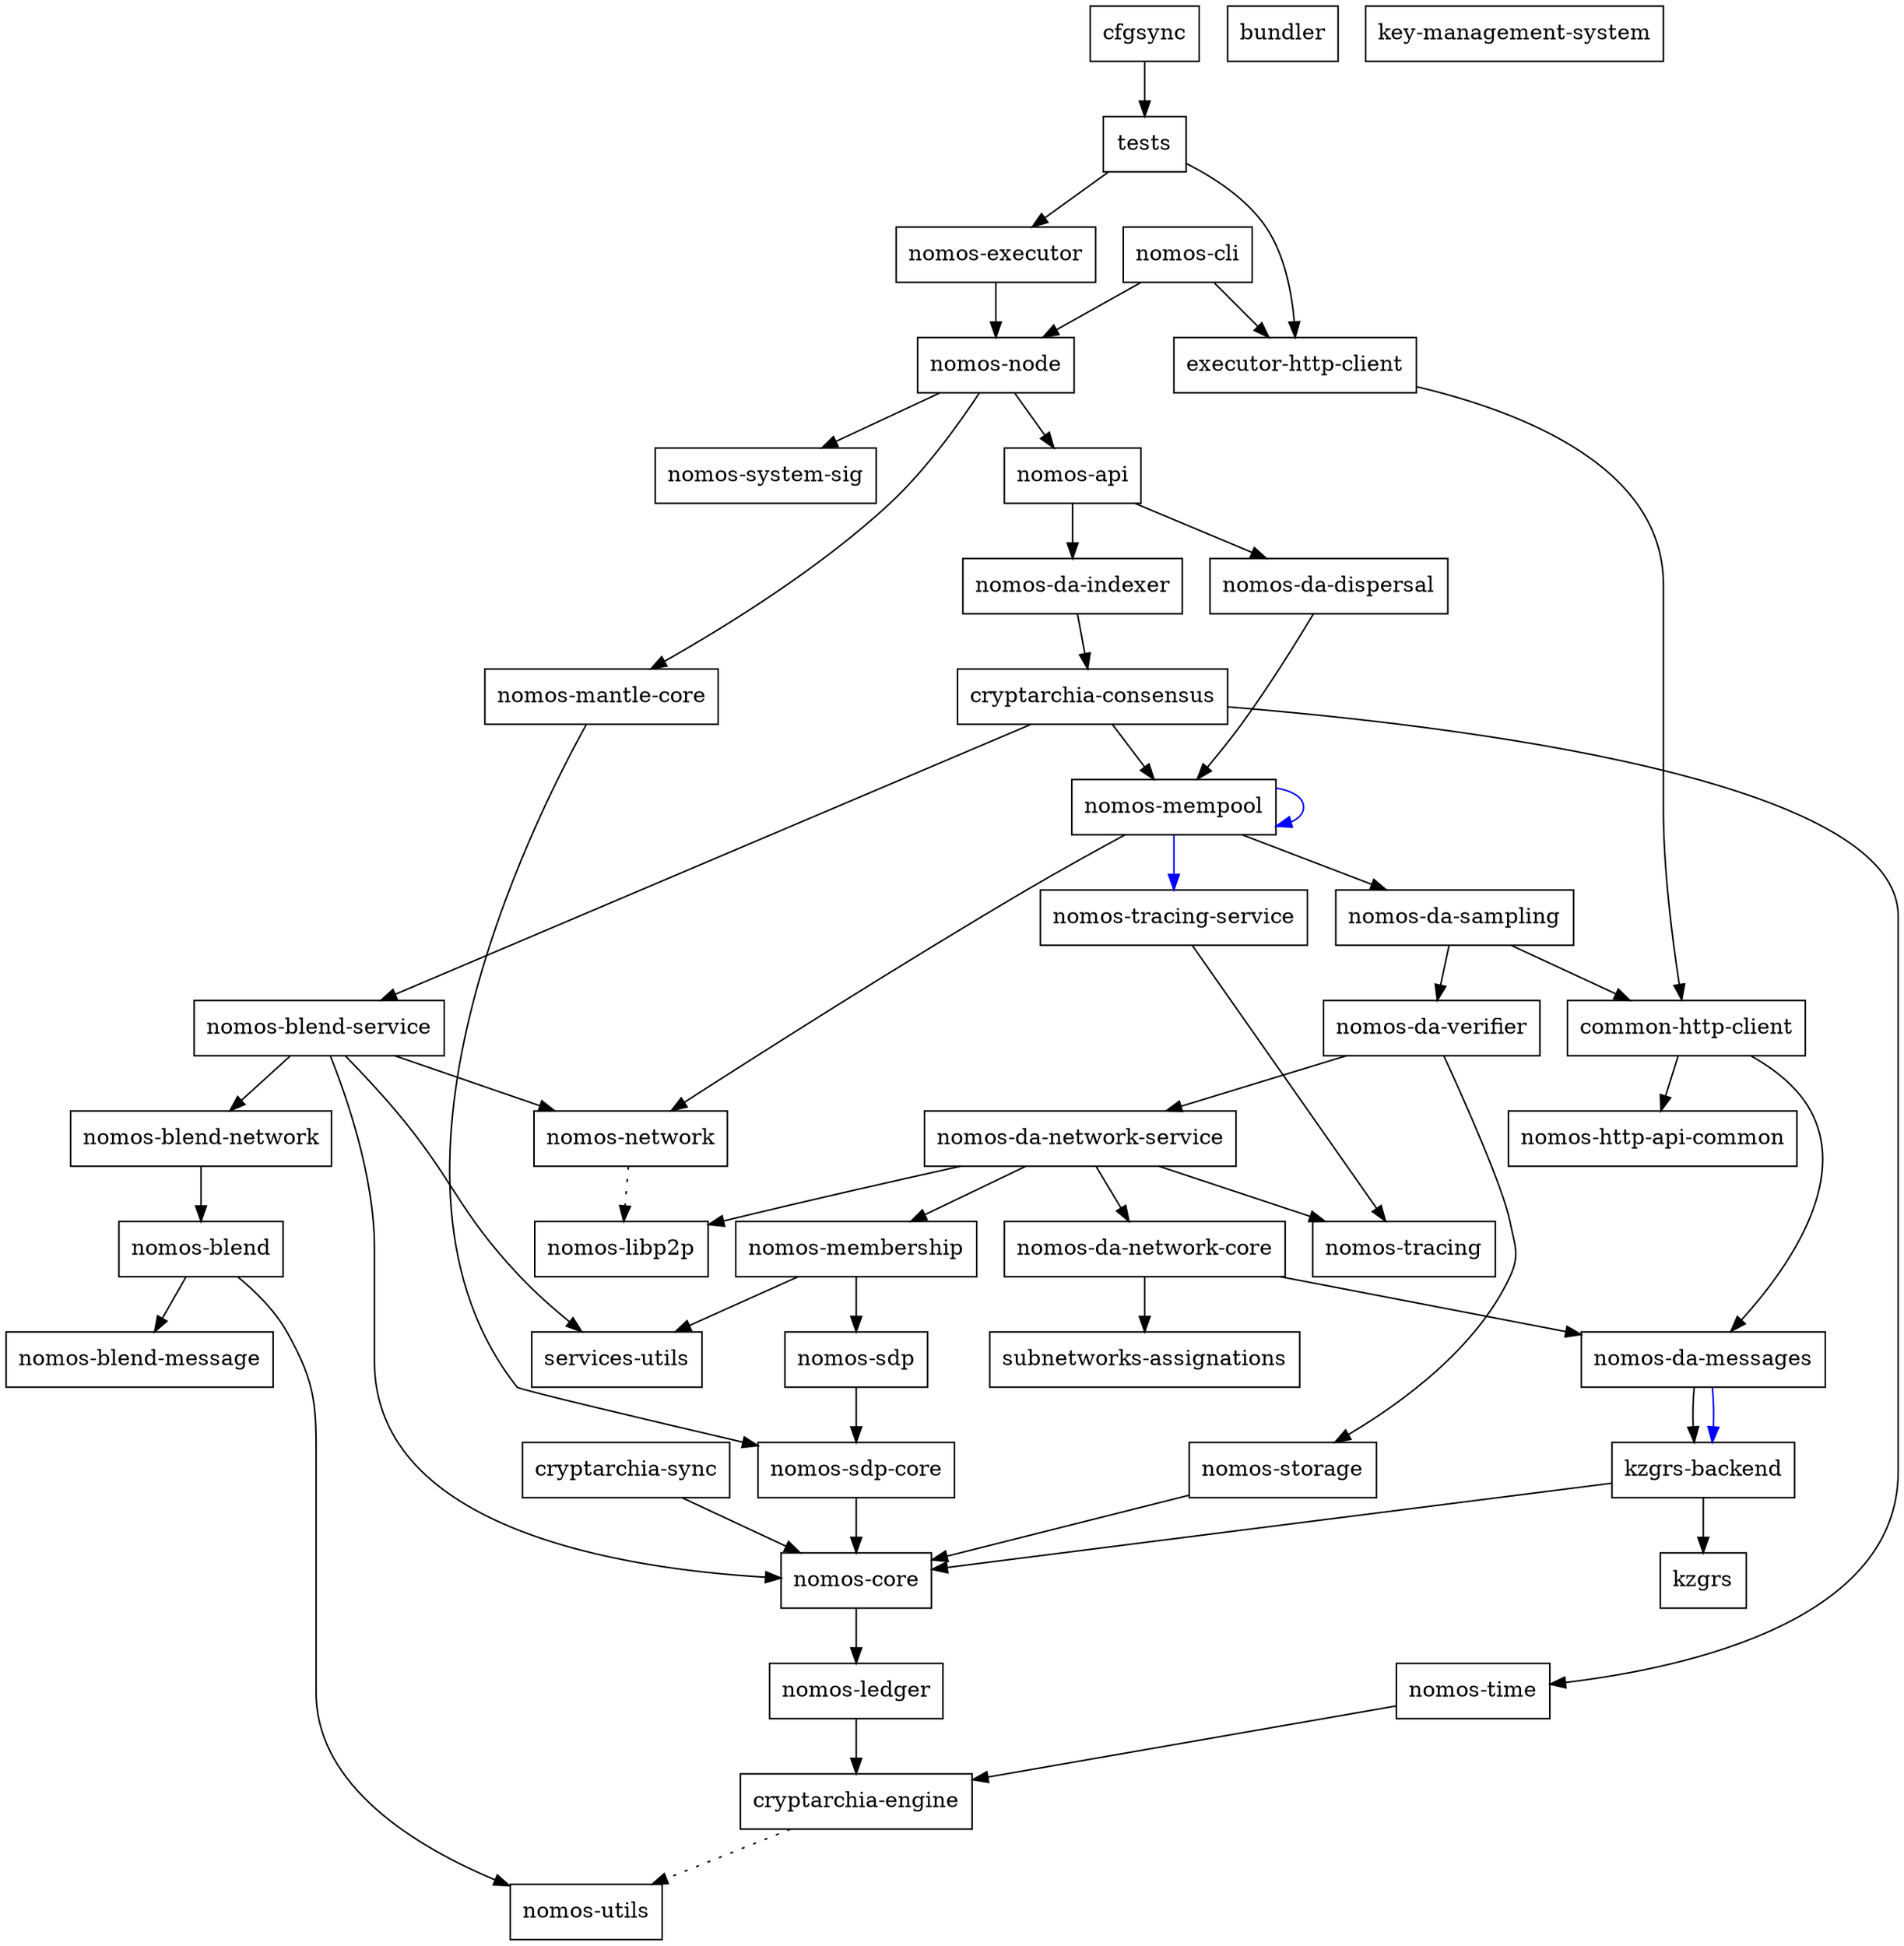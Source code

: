 digraph {
    0 [ label = "cryptarchia-engine" shape = box]
    1 [ label = "nomos-utils" shape = box]
    2 [ label = "cryptarchia-sync" shape = box]
    3 [ label = "nomos-core" shape = box]
    4 [ label = "nomos-ledger" shape = box]
    5 [ label = "nomos-http-api-common" shape = box]
    6 [ label = "nomos-executor" shape = box]
    7 [ label = "kzgrs-backend" shape = box]
    8 [ label = "kzgrs" shape = box]
    9 [ label = "nomos-api" shape = box]
    10 [ label = "cryptarchia-consensus" shape = box]
    11 [ label = "nomos-blend-service" shape = box]
    12 [ label = "nomos-blend" shape = box]
    13 [ label = "nomos-blend-message" shape = box]
    14 [ label = "nomos-blend-network" shape = box]
    15 [ label = "nomos-libp2p" shape = box]
    16 [ label = "nomos-network" shape = box]
    17 [ label = "services-utils" shape = box]
    18 [ label = "nomos-da-sampling" shape = box]
    19 [ label = "common-http-client" shape = box]
    20 [ label = "nomos-da-messages" shape = box]
    21 [ label = "nomos-da-network-core" shape = box]
    22 [ label = "subnetworks-assignations" shape = box]
    23 [ label = "nomos-da-network-service" shape = box]
    24 [ label = "nomos-membership" shape = box]
    25 [ label = "nomos-sdp" shape = box]
    26 [ label = "nomos-sdp-core" shape = box]
    27 [ label = "nomos-tracing" shape = box]
    28 [ label = "nomos-da-verifier" shape = box]
    29 [ label = "nomos-storage" shape = box]
    30 [ label = "nomos-mempool" shape = box]
    31 [ label = "nomos-tracing-service" shape = box]
    32 [ label = "nomos-time" shape = box]
    33 [ label = "nomos-da-dispersal" shape = box]
    34 [ label = "nomos-da-indexer" shape = box]
    35 [ label = "nomos-mantle-core" shape = box]
    36 [ label = "nomos-node" shape = box]
    37 [ label = "nomos-system-sig" shape = box]
    38 [ label = "executor-http-client" shape = box]
    39 [ label = "bundler" shape = box]
    40 [ label = "nomos-cli" shape = box]
    41 [ label = "key-management-system" shape = box]
    42 [ label = "cfgsync" shape = box]
    43 [ label = "tests" shape = box]
    0 -> 1 [ style = dotted]
    2 -> 3 [ ]
    3 -> 4 [ ]
    4 -> 0 [ ]
    6 -> 36 [ ]
    7 -> 8 [ ]
    7 -> 3 [ ]
    9 -> 33 [ ]
    9 -> 34 [ ]
    10 -> 11 [ ]
    10 -> 30 [ ]
    10 -> 32 [ ]
    11 -> 14 [ ]
    11 -> 3 [ ]
    11 -> 16 [ ]
    11 -> 17 [ ]
    12 -> 13 [ ]
    12 -> 1 [ ]
    14 -> 12 [ ]
    16 -> 15 [ style = dotted]
    18 -> 19 [ ]
    18 -> 28 [ ]
    19 -> 20 [ ]
    19 -> 5 [ ]
    20 -> 7 [ ]
    20 -> 7 [ color = blue]
    21 -> 20 [ ]
    21 -> 22 [ ]
    23 -> 21 [ ]
    23 -> 15 [ ]
    23 -> 24 [ ]
    23 -> 27 [ ]
    24 -> 25 [ ]
    24 -> 17 [ ]
    25 -> 26 [ ]
    26 -> 3 [ ]
    28 -> 23 [ ]
    28 -> 29 [ ]
    29 -> 3 [ ]
    30 -> 18 [ ]
    30 -> 30 [ color = blue]
    30 -> 16 [ ]
    30 -> 31 [ color = blue]
    31 -> 27 [ ]
    32 -> 0 [ ]
    33 -> 30 [ ]
    34 -> 10 [ ]
    35 -> 26 [ ]
    36 -> 9 [ ]
    36 -> 35 [ ]
    36 -> 37 [ ]
    38 -> 19 [ ]
    40 -> 38 [ ]
    40 -> 36 [ ]
    42 -> 43 [ ]
    43 -> 38 [ ]
    43 -> 6 [ ]
}


